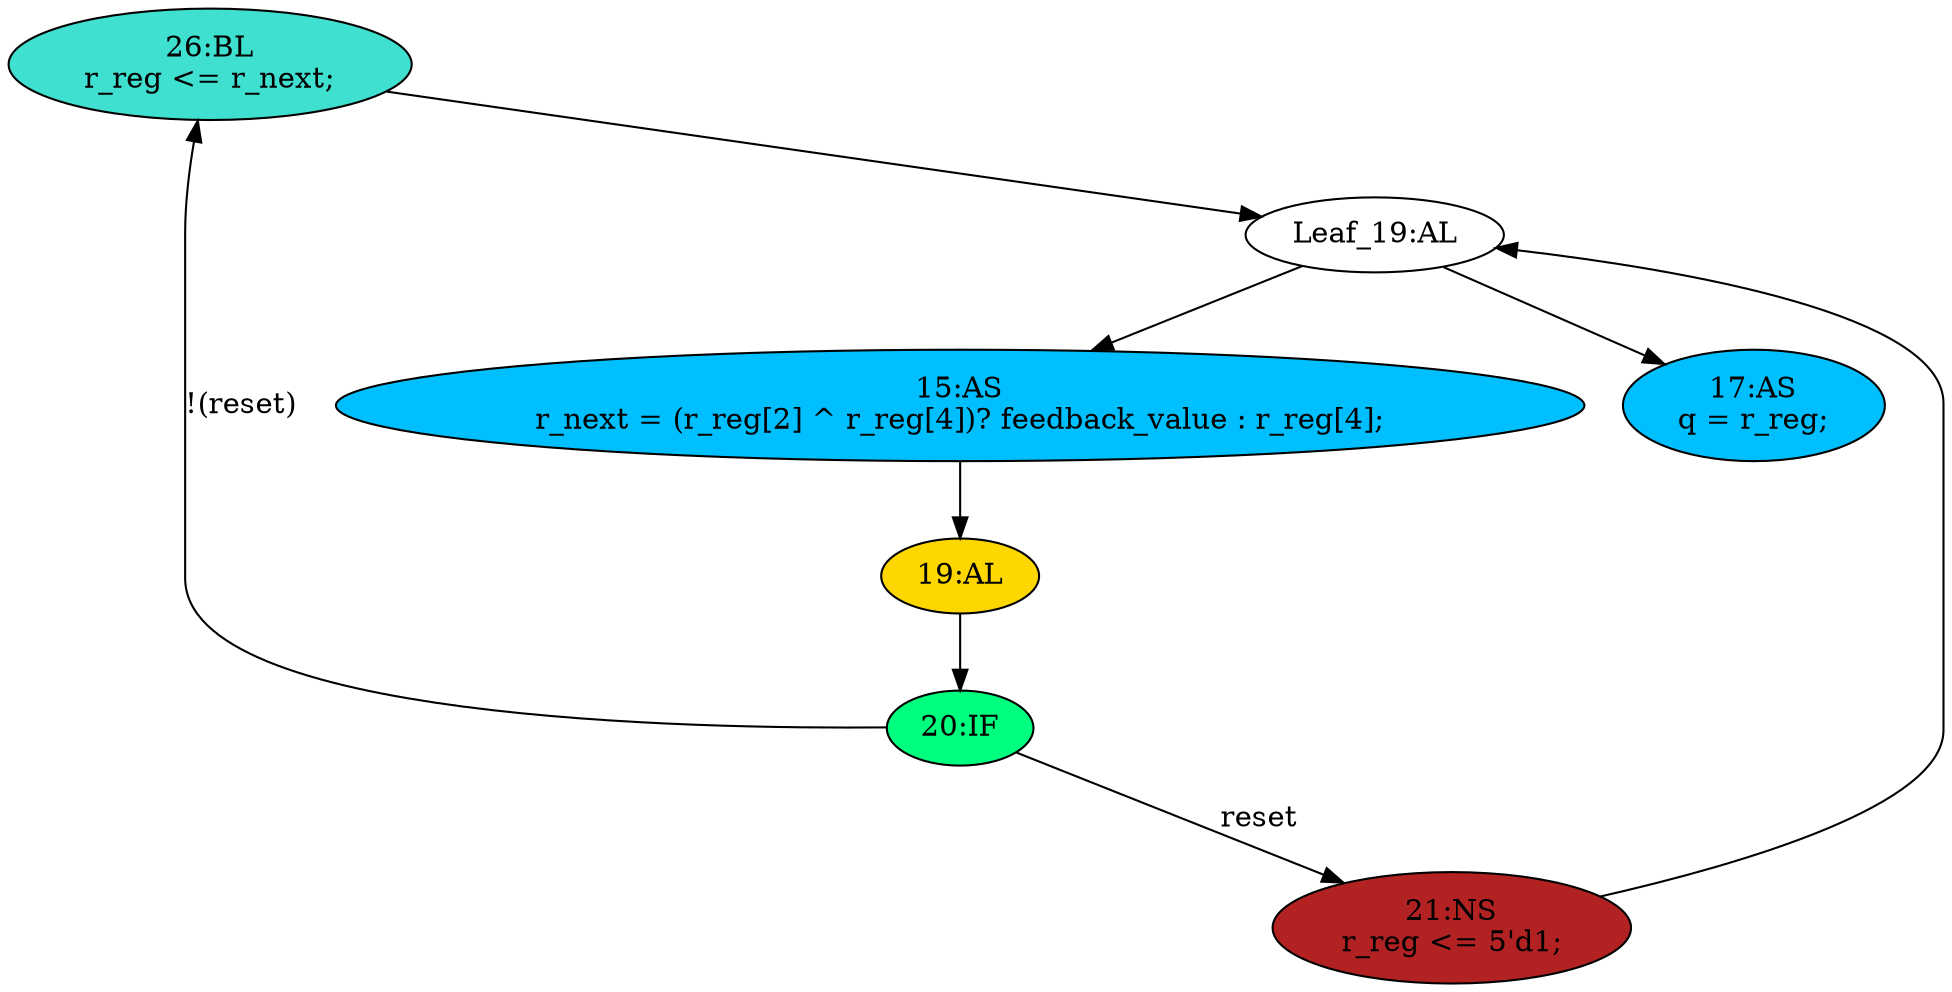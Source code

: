 strict digraph "compose( ,  )" {
	node [label="\N"];
	"26:BL"	[ast="<pyverilog.vparser.ast.Block object at 0x7f9a284a6950>",
		fillcolor=turquoise,
		label="26:BL
r_reg <= r_next;",
		statements="[<pyverilog.vparser.ast.NonblockingSubstitution object at 0x7f9a284a6d10>]",
		style=filled,
		typ=Block];
	"Leaf_19:AL"	[def_var="['r_reg']",
		label="Leaf_19:AL"];
	"26:BL" -> "Leaf_19:AL"	[cond="[]",
		lineno=None];
	"19:AL"	[ast="<pyverilog.vparser.ast.Always object at 0x7f9a284bd610>",
		clk_sens=True,
		fillcolor=gold,
		label="19:AL",
		sens="['clk', 'reset']",
		statements="[]",
		style=filled,
		typ=Always,
		use_var="['reset', 'r_next']"];
	"20:IF"	[ast="<pyverilog.vparser.ast.IfStatement object at 0x7f9a284a6850>",
		fillcolor=springgreen,
		label="20:IF",
		statements="[]",
		style=filled,
		typ=IfStatement];
	"19:AL" -> "20:IF"	[cond="[]",
		lineno=None];
	"20:IF" -> "26:BL"	[cond="['reset']",
		label="!(reset)",
		lineno=20];
	"21:NS"	[ast="<pyverilog.vparser.ast.NonblockingSubstitution object at 0x7f9a284a6e90>",
		fillcolor=firebrick,
		label="21:NS
r_reg <= 5'd1;",
		statements="[<pyverilog.vparser.ast.NonblockingSubstitution object at 0x7f9a284a6e90>]",
		style=filled,
		typ=NonblockingSubstitution];
	"20:IF" -> "21:NS"	[cond="['reset']",
		label=reset,
		lineno=20];
	"17:AS"	[ast="<pyverilog.vparser.ast.Assign object at 0x7f9a2844e4d0>",
		def_var="['q']",
		fillcolor=deepskyblue,
		label="17:AS
q = r_reg;",
		statements="[]",
		style=filled,
		typ=Assign,
		use_var="['r_reg']"];
	"Leaf_19:AL" -> "17:AS";
	"15:AS"	[ast="<pyverilog.vparser.ast.Assign object at 0x7f9a284a3210>",
		def_var="['r_next']",
		fillcolor=deepskyblue,
		label="15:AS
r_next = (r_reg[2] ^ r_reg[4])? feedback_value : r_reg[4];",
		statements="[]",
		style=filled,
		typ=Assign,
		use_var="['r_reg', 'r_reg', 'feedback_value', 'r_reg']"];
	"Leaf_19:AL" -> "15:AS";
	"15:AS" -> "19:AL";
	"21:NS" -> "Leaf_19:AL"	[cond="[]",
		lineno=None];
}

